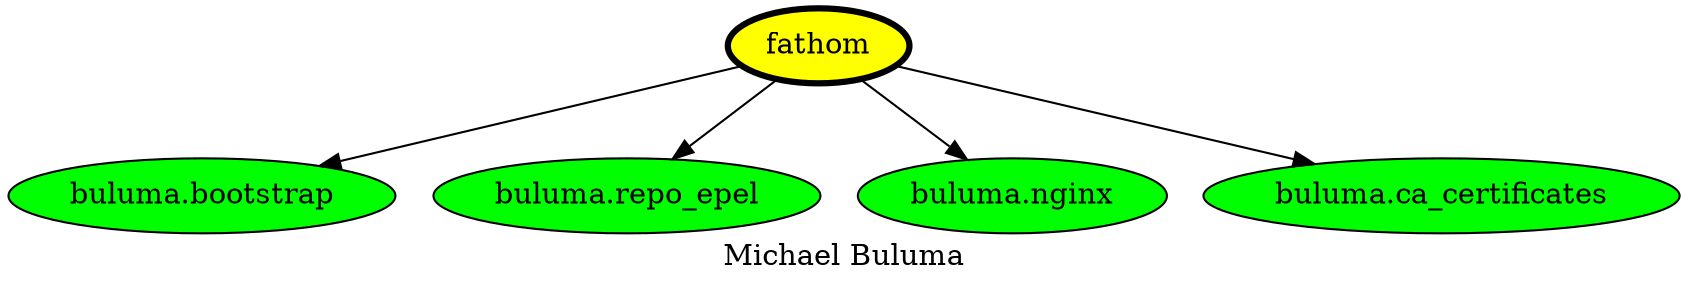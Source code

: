 digraph PhiloDilemma {
  label = "Michael Buluma" ;
  overlap=false
  {
    "fathom" [fillcolor=yellow style=filled penwidth=3]
    "buluma.bootstrap" [fillcolor=green style=filled]
    "buluma.repo_epel" [fillcolor=green style=filled]
    "buluma.nginx" [fillcolor=green style=filled]
    "buluma.ca_certificates" [fillcolor=green style=filled]
  }
  "fathom" -> "buluma.bootstrap"
  "fathom" -> "buluma.repo_epel"
  "fathom" -> "buluma.nginx"
  "fathom" -> "buluma.ca_certificates"
}
